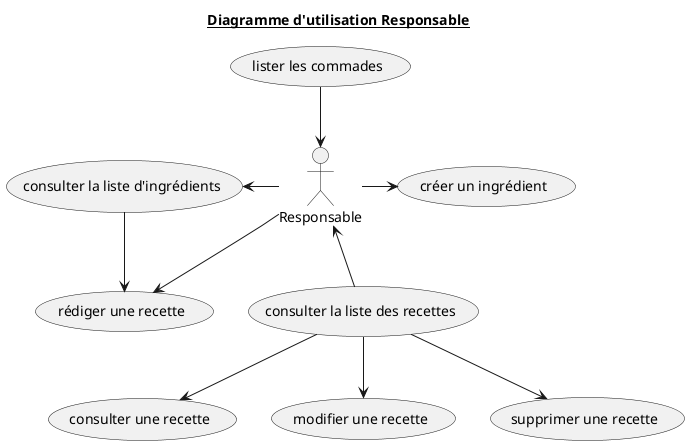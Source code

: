 @startuml  2_Responsable_UseCaseDiagram

title <u>Diagramme d'utilisation Responsable</u>

actor Responsable as RESP

'COMMANDES
    (lister les commades) AS LIST_CMD

' RECETTE
    (rédiger une recette) AS CREATE_RECIPE
    (consulter la liste des recettes) AS LIST_RECIPE
    (consulter une recette) AS SHOW_RECIPE
    (modifier une recette) AS MODIFY_RECIPE
    (supprimer une recette) AS DEL_RECIPE

' INGREDIENTS
    (créer un ingrédient) AS CREATE_ITEM
    (consulter la liste d'ingrédients) AS LIST_ITEM

RESP <-u- LIST_CMD

RESP --> CREATE_RECIPE
RESP <-- LIST_RECIPE
LIST_RECIPE --> MODIFY_RECIPE
LIST_RECIPE --> SHOW_RECIPE
LIST_RECIPE --> DEL_RECIPE

RESP -r-> CREATE_ITEM
RESP -l-> LIST_ITEM
LIST_ITEM --> CREATE_RECIPE

@enduml